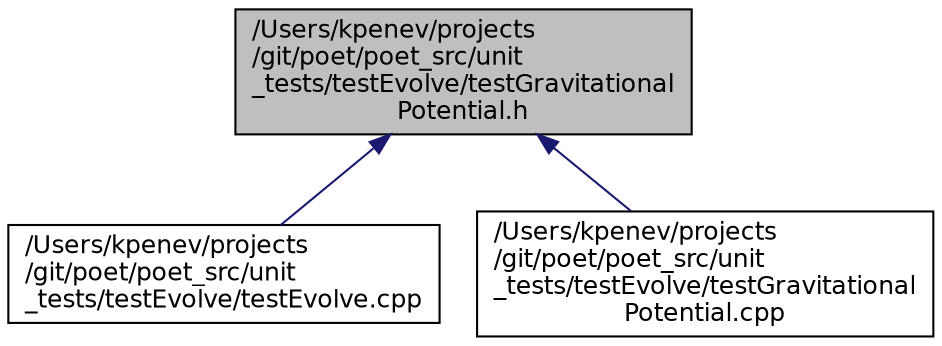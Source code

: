 digraph "/Users/kpenev/projects/git/poet/poet_src/unit_tests/testEvolve/testGravitationalPotential.h"
{
 // INTERACTIVE_SVG=YES
  edge [fontname="Helvetica",fontsize="12",labelfontname="Helvetica",labelfontsize="12"];
  node [fontname="Helvetica",fontsize="12",shape=record];
  Node39 [label="/Users/kpenev/projects\l/git/poet/poet_src/unit\l_tests/testEvolve/testGravitational\lPotential.h",height=0.2,width=0.4,color="black", fillcolor="grey75", style="filled", fontcolor="black"];
  Node39 -> Node40 [dir="back",color="midnightblue",fontsize="12",style="solid",fontname="Helvetica"];
  Node40 [label="/Users/kpenev/projects\l/git/poet/poet_src/unit\l_tests/testEvolve/testEvolve.cpp",height=0.2,width=0.4,color="black", fillcolor="white", style="filled",URL="$testEvolve_8cpp_source.html"];
  Node39 -> Node41 [dir="back",color="midnightblue",fontsize="12",style="solid",fontname="Helvetica"];
  Node41 [label="/Users/kpenev/projects\l/git/poet/poet_src/unit\l_tests/testEvolve/testGravitational\lPotential.cpp",height=0.2,width=0.4,color="black", fillcolor="white", style="filled",URL="$testGravitationalPotential_8cpp.html",tooltip="Implement the non-inline methods of test_GravitationalPotential. "];
}
